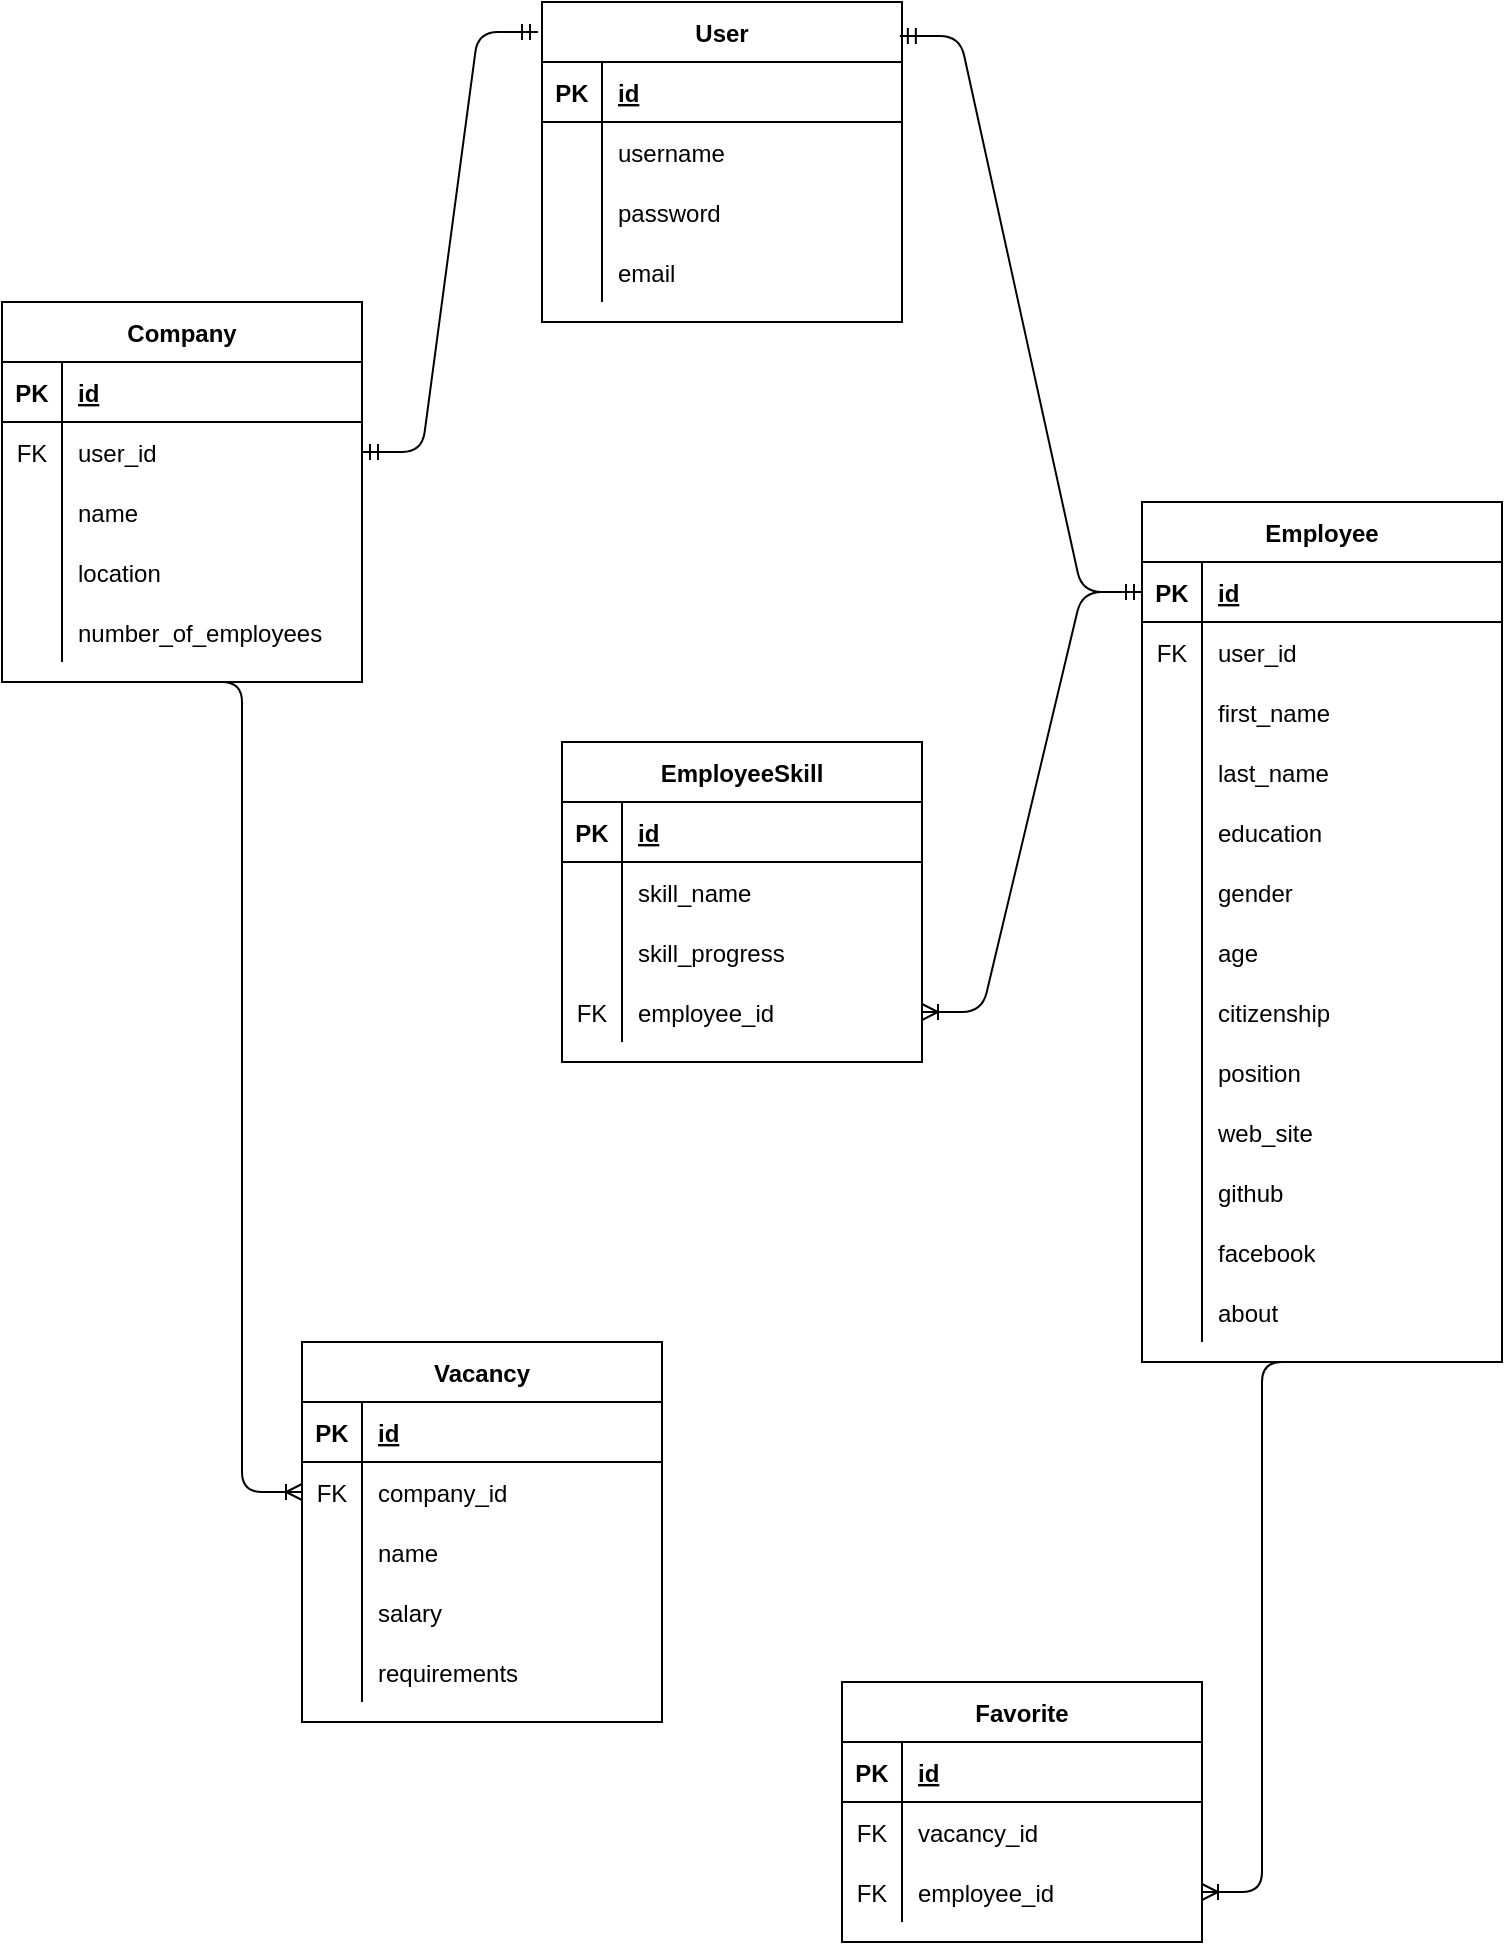 <mxfile version="14.7.7" type="github">
  <diagram id="R2lEEEUBdFMjLlhIrx00" name="Page-1">
    <mxGraphModel dx="1350" dy="737" grid="1" gridSize="10" guides="1" tooltips="1" connect="1" arrows="1" fold="1" page="1" pageScale="1" pageWidth="850" pageHeight="1100" math="0" shadow="0" extFonts="Permanent Marker^https://fonts.googleapis.com/css?family=Permanent+Marker">
      <root>
        <mxCell id="0" />
        <mxCell id="1" parent="0" />
        <mxCell id="vgdq0jmsnZgpoVYV3Y3M-1" value="User" style="shape=table;startSize=30;container=1;collapsible=1;childLayout=tableLayout;fixedRows=1;rowLines=0;fontStyle=1;align=center;resizeLast=1;" vertex="1" parent="1">
          <mxGeometry x="310" y="60" width="180" height="160" as="geometry" />
        </mxCell>
        <mxCell id="vgdq0jmsnZgpoVYV3Y3M-2" value="" style="shape=partialRectangle;collapsible=0;dropTarget=0;pointerEvents=0;fillColor=none;top=0;left=0;bottom=1;right=0;points=[[0,0.5],[1,0.5]];portConstraint=eastwest;" vertex="1" parent="vgdq0jmsnZgpoVYV3Y3M-1">
          <mxGeometry y="30" width="180" height="30" as="geometry" />
        </mxCell>
        <mxCell id="vgdq0jmsnZgpoVYV3Y3M-3" value="PK" style="shape=partialRectangle;connectable=0;fillColor=none;top=0;left=0;bottom=0;right=0;fontStyle=1;overflow=hidden;" vertex="1" parent="vgdq0jmsnZgpoVYV3Y3M-2">
          <mxGeometry width="30" height="30" as="geometry" />
        </mxCell>
        <mxCell id="vgdq0jmsnZgpoVYV3Y3M-4" value="id" style="shape=partialRectangle;connectable=0;fillColor=none;top=0;left=0;bottom=0;right=0;align=left;spacingLeft=6;fontStyle=5;overflow=hidden;" vertex="1" parent="vgdq0jmsnZgpoVYV3Y3M-2">
          <mxGeometry x="30" width="150" height="30" as="geometry" />
        </mxCell>
        <mxCell id="vgdq0jmsnZgpoVYV3Y3M-5" value="" style="shape=partialRectangle;collapsible=0;dropTarget=0;pointerEvents=0;fillColor=none;top=0;left=0;bottom=0;right=0;points=[[0,0.5],[1,0.5]];portConstraint=eastwest;" vertex="1" parent="vgdq0jmsnZgpoVYV3Y3M-1">
          <mxGeometry y="60" width="180" height="30" as="geometry" />
        </mxCell>
        <mxCell id="vgdq0jmsnZgpoVYV3Y3M-6" value="" style="shape=partialRectangle;connectable=0;fillColor=none;top=0;left=0;bottom=0;right=0;editable=1;overflow=hidden;" vertex="1" parent="vgdq0jmsnZgpoVYV3Y3M-5">
          <mxGeometry width="30" height="30" as="geometry" />
        </mxCell>
        <mxCell id="vgdq0jmsnZgpoVYV3Y3M-7" value="username" style="shape=partialRectangle;connectable=0;fillColor=none;top=0;left=0;bottom=0;right=0;align=left;spacingLeft=6;overflow=hidden;" vertex="1" parent="vgdq0jmsnZgpoVYV3Y3M-5">
          <mxGeometry x="30" width="150" height="30" as="geometry" />
        </mxCell>
        <mxCell id="vgdq0jmsnZgpoVYV3Y3M-8" value="" style="shape=partialRectangle;collapsible=0;dropTarget=0;pointerEvents=0;fillColor=none;top=0;left=0;bottom=0;right=0;points=[[0,0.5],[1,0.5]];portConstraint=eastwest;" vertex="1" parent="vgdq0jmsnZgpoVYV3Y3M-1">
          <mxGeometry y="90" width="180" height="30" as="geometry" />
        </mxCell>
        <mxCell id="vgdq0jmsnZgpoVYV3Y3M-9" value="" style="shape=partialRectangle;connectable=0;fillColor=none;top=0;left=0;bottom=0;right=0;editable=1;overflow=hidden;" vertex="1" parent="vgdq0jmsnZgpoVYV3Y3M-8">
          <mxGeometry width="30" height="30" as="geometry" />
        </mxCell>
        <mxCell id="vgdq0jmsnZgpoVYV3Y3M-10" value="password" style="shape=partialRectangle;connectable=0;fillColor=none;top=0;left=0;bottom=0;right=0;align=left;spacingLeft=6;overflow=hidden;" vertex="1" parent="vgdq0jmsnZgpoVYV3Y3M-8">
          <mxGeometry x="30" width="150" height="30" as="geometry" />
        </mxCell>
        <mxCell id="vgdq0jmsnZgpoVYV3Y3M-11" value="" style="shape=partialRectangle;collapsible=0;dropTarget=0;pointerEvents=0;fillColor=none;top=0;left=0;bottom=0;right=0;points=[[0,0.5],[1,0.5]];portConstraint=eastwest;" vertex="1" parent="vgdq0jmsnZgpoVYV3Y3M-1">
          <mxGeometry y="120" width="180" height="30" as="geometry" />
        </mxCell>
        <mxCell id="vgdq0jmsnZgpoVYV3Y3M-12" value="" style="shape=partialRectangle;connectable=0;fillColor=none;top=0;left=0;bottom=0;right=0;editable=1;overflow=hidden;" vertex="1" parent="vgdq0jmsnZgpoVYV3Y3M-11">
          <mxGeometry width="30" height="30" as="geometry" />
        </mxCell>
        <mxCell id="vgdq0jmsnZgpoVYV3Y3M-13" value="email" style="shape=partialRectangle;connectable=0;fillColor=none;top=0;left=0;bottom=0;right=0;align=left;spacingLeft=6;overflow=hidden;" vertex="1" parent="vgdq0jmsnZgpoVYV3Y3M-11">
          <mxGeometry x="30" width="150" height="30" as="geometry" />
        </mxCell>
        <mxCell id="vgdq0jmsnZgpoVYV3Y3M-27" value="Vacancy" style="shape=table;startSize=30;container=1;collapsible=1;childLayout=tableLayout;fixedRows=1;rowLines=0;fontStyle=1;align=center;resizeLast=1;" vertex="1" parent="1">
          <mxGeometry x="190" y="730" width="180" height="190" as="geometry" />
        </mxCell>
        <mxCell id="vgdq0jmsnZgpoVYV3Y3M-28" value="" style="shape=partialRectangle;collapsible=0;dropTarget=0;pointerEvents=0;fillColor=none;top=0;left=0;bottom=1;right=0;points=[[0,0.5],[1,0.5]];portConstraint=eastwest;" vertex="1" parent="vgdq0jmsnZgpoVYV3Y3M-27">
          <mxGeometry y="30" width="180" height="30" as="geometry" />
        </mxCell>
        <mxCell id="vgdq0jmsnZgpoVYV3Y3M-29" value="PK" style="shape=partialRectangle;connectable=0;fillColor=none;top=0;left=0;bottom=0;right=0;fontStyle=1;overflow=hidden;" vertex="1" parent="vgdq0jmsnZgpoVYV3Y3M-28">
          <mxGeometry width="30" height="30" as="geometry" />
        </mxCell>
        <mxCell id="vgdq0jmsnZgpoVYV3Y3M-30" value="id" style="shape=partialRectangle;connectable=0;fillColor=none;top=0;left=0;bottom=0;right=0;align=left;spacingLeft=6;fontStyle=5;overflow=hidden;" vertex="1" parent="vgdq0jmsnZgpoVYV3Y3M-28">
          <mxGeometry x="30" width="150" height="30" as="geometry" />
        </mxCell>
        <mxCell id="vgdq0jmsnZgpoVYV3Y3M-31" value="" style="shape=partialRectangle;collapsible=0;dropTarget=0;pointerEvents=0;fillColor=none;top=0;left=0;bottom=0;right=0;points=[[0,0.5],[1,0.5]];portConstraint=eastwest;" vertex="1" parent="vgdq0jmsnZgpoVYV3Y3M-27">
          <mxGeometry y="60" width="180" height="30" as="geometry" />
        </mxCell>
        <mxCell id="vgdq0jmsnZgpoVYV3Y3M-32" value="FK" style="shape=partialRectangle;connectable=0;fillColor=none;top=0;left=0;bottom=0;right=0;editable=1;overflow=hidden;" vertex="1" parent="vgdq0jmsnZgpoVYV3Y3M-31">
          <mxGeometry width="30" height="30" as="geometry" />
        </mxCell>
        <mxCell id="vgdq0jmsnZgpoVYV3Y3M-33" value="company_id" style="shape=partialRectangle;connectable=0;fillColor=none;top=0;left=0;bottom=0;right=0;align=left;spacingLeft=6;overflow=hidden;" vertex="1" parent="vgdq0jmsnZgpoVYV3Y3M-31">
          <mxGeometry x="30" width="150" height="30" as="geometry" />
        </mxCell>
        <mxCell id="vgdq0jmsnZgpoVYV3Y3M-34" value="" style="shape=partialRectangle;collapsible=0;dropTarget=0;pointerEvents=0;fillColor=none;top=0;left=0;bottom=0;right=0;points=[[0,0.5],[1,0.5]];portConstraint=eastwest;" vertex="1" parent="vgdq0jmsnZgpoVYV3Y3M-27">
          <mxGeometry y="90" width="180" height="30" as="geometry" />
        </mxCell>
        <mxCell id="vgdq0jmsnZgpoVYV3Y3M-35" value="" style="shape=partialRectangle;connectable=0;fillColor=none;top=0;left=0;bottom=0;right=0;editable=1;overflow=hidden;" vertex="1" parent="vgdq0jmsnZgpoVYV3Y3M-34">
          <mxGeometry width="30" height="30" as="geometry" />
        </mxCell>
        <mxCell id="vgdq0jmsnZgpoVYV3Y3M-36" value="name    " style="shape=partialRectangle;connectable=0;fillColor=none;top=0;left=0;bottom=0;right=0;align=left;spacingLeft=6;overflow=hidden;" vertex="1" parent="vgdq0jmsnZgpoVYV3Y3M-34">
          <mxGeometry x="30" width="150" height="30" as="geometry" />
        </mxCell>
        <mxCell id="vgdq0jmsnZgpoVYV3Y3M-37" value="" style="shape=partialRectangle;collapsible=0;dropTarget=0;pointerEvents=0;fillColor=none;top=0;left=0;bottom=0;right=0;points=[[0,0.5],[1,0.5]];portConstraint=eastwest;" vertex="1" parent="vgdq0jmsnZgpoVYV3Y3M-27">
          <mxGeometry y="120" width="180" height="30" as="geometry" />
        </mxCell>
        <mxCell id="vgdq0jmsnZgpoVYV3Y3M-38" value="" style="shape=partialRectangle;connectable=0;fillColor=none;top=0;left=0;bottom=0;right=0;editable=1;overflow=hidden;" vertex="1" parent="vgdq0jmsnZgpoVYV3Y3M-37">
          <mxGeometry width="30" height="30" as="geometry" />
        </mxCell>
        <mxCell id="vgdq0jmsnZgpoVYV3Y3M-39" value="salary    " style="shape=partialRectangle;connectable=0;fillColor=none;top=0;left=0;bottom=0;right=0;align=left;spacingLeft=6;overflow=hidden;" vertex="1" parent="vgdq0jmsnZgpoVYV3Y3M-37">
          <mxGeometry x="30" width="150" height="30" as="geometry" />
        </mxCell>
        <mxCell id="vgdq0jmsnZgpoVYV3Y3M-40" value="" style="shape=partialRectangle;collapsible=0;dropTarget=0;pointerEvents=0;fillColor=none;top=0;left=0;bottom=0;right=0;points=[[0,0.5],[1,0.5]];portConstraint=eastwest;" vertex="1" parent="vgdq0jmsnZgpoVYV3Y3M-27">
          <mxGeometry y="150" width="180" height="30" as="geometry" />
        </mxCell>
        <mxCell id="vgdq0jmsnZgpoVYV3Y3M-41" value="" style="shape=partialRectangle;connectable=0;fillColor=none;top=0;left=0;bottom=0;right=0;editable=1;overflow=hidden;" vertex="1" parent="vgdq0jmsnZgpoVYV3Y3M-40">
          <mxGeometry width="30" height="30" as="geometry" />
        </mxCell>
        <mxCell id="vgdq0jmsnZgpoVYV3Y3M-42" value="requirements" style="shape=partialRectangle;connectable=0;fillColor=none;top=0;left=0;bottom=0;right=0;align=left;spacingLeft=6;overflow=hidden;" vertex="1" parent="vgdq0jmsnZgpoVYV3Y3M-40">
          <mxGeometry x="30" width="150" height="30" as="geometry" />
        </mxCell>
        <mxCell id="vgdq0jmsnZgpoVYV3Y3M-43" value="Favorite" style="shape=table;startSize=30;container=1;collapsible=1;childLayout=tableLayout;fixedRows=1;rowLines=0;fontStyle=1;align=center;resizeLast=1;" vertex="1" parent="1">
          <mxGeometry x="460" y="900" width="180" height="130" as="geometry" />
        </mxCell>
        <mxCell id="vgdq0jmsnZgpoVYV3Y3M-44" value="" style="shape=partialRectangle;collapsible=0;dropTarget=0;pointerEvents=0;fillColor=none;top=0;left=0;bottom=1;right=0;points=[[0,0.5],[1,0.5]];portConstraint=eastwest;" vertex="1" parent="vgdq0jmsnZgpoVYV3Y3M-43">
          <mxGeometry y="30" width="180" height="30" as="geometry" />
        </mxCell>
        <mxCell id="vgdq0jmsnZgpoVYV3Y3M-45" value="PK" style="shape=partialRectangle;connectable=0;fillColor=none;top=0;left=0;bottom=0;right=0;fontStyle=1;overflow=hidden;" vertex="1" parent="vgdq0jmsnZgpoVYV3Y3M-44">
          <mxGeometry width="30" height="30" as="geometry" />
        </mxCell>
        <mxCell id="vgdq0jmsnZgpoVYV3Y3M-46" value="id" style="shape=partialRectangle;connectable=0;fillColor=none;top=0;left=0;bottom=0;right=0;align=left;spacingLeft=6;fontStyle=5;overflow=hidden;" vertex="1" parent="vgdq0jmsnZgpoVYV3Y3M-44">
          <mxGeometry x="30" width="150" height="30" as="geometry" />
        </mxCell>
        <mxCell id="vgdq0jmsnZgpoVYV3Y3M-47" value="" style="shape=partialRectangle;collapsible=0;dropTarget=0;pointerEvents=0;fillColor=none;top=0;left=0;bottom=0;right=0;points=[[0,0.5],[1,0.5]];portConstraint=eastwest;" vertex="1" parent="vgdq0jmsnZgpoVYV3Y3M-43">
          <mxGeometry y="60" width="180" height="30" as="geometry" />
        </mxCell>
        <mxCell id="vgdq0jmsnZgpoVYV3Y3M-48" value="FK" style="shape=partialRectangle;connectable=0;fillColor=none;top=0;left=0;bottom=0;right=0;editable=1;overflow=hidden;" vertex="1" parent="vgdq0jmsnZgpoVYV3Y3M-47">
          <mxGeometry width="30" height="30" as="geometry" />
        </mxCell>
        <mxCell id="vgdq0jmsnZgpoVYV3Y3M-49" value="vacancy_id" style="shape=partialRectangle;connectable=0;fillColor=none;top=0;left=0;bottom=0;right=0;align=left;spacingLeft=6;overflow=hidden;" vertex="1" parent="vgdq0jmsnZgpoVYV3Y3M-47">
          <mxGeometry x="30" width="150" height="30" as="geometry" />
        </mxCell>
        <mxCell id="vgdq0jmsnZgpoVYV3Y3M-50" value="" style="shape=partialRectangle;collapsible=0;dropTarget=0;pointerEvents=0;fillColor=none;top=0;left=0;bottom=0;right=0;points=[[0,0.5],[1,0.5]];portConstraint=eastwest;" vertex="1" parent="vgdq0jmsnZgpoVYV3Y3M-43">
          <mxGeometry y="90" width="180" height="30" as="geometry" />
        </mxCell>
        <mxCell id="vgdq0jmsnZgpoVYV3Y3M-51" value="FK" style="shape=partialRectangle;connectable=0;fillColor=none;top=0;left=0;bottom=0;right=0;editable=1;overflow=hidden;" vertex="1" parent="vgdq0jmsnZgpoVYV3Y3M-50">
          <mxGeometry width="30" height="30" as="geometry" />
        </mxCell>
        <mxCell id="vgdq0jmsnZgpoVYV3Y3M-52" value="employee_id" style="shape=partialRectangle;connectable=0;fillColor=none;top=0;left=0;bottom=0;right=0;align=left;spacingLeft=6;overflow=hidden;" vertex="1" parent="vgdq0jmsnZgpoVYV3Y3M-50">
          <mxGeometry x="30" width="150" height="30" as="geometry" />
        </mxCell>
        <mxCell id="vgdq0jmsnZgpoVYV3Y3M-56" value="EmployeeSkill" style="shape=table;startSize=30;container=1;collapsible=1;childLayout=tableLayout;fixedRows=1;rowLines=0;fontStyle=1;align=center;resizeLast=1;" vertex="1" parent="1">
          <mxGeometry x="320" y="430" width="180" height="160" as="geometry" />
        </mxCell>
        <mxCell id="vgdq0jmsnZgpoVYV3Y3M-57" value="" style="shape=partialRectangle;collapsible=0;dropTarget=0;pointerEvents=0;fillColor=none;top=0;left=0;bottom=1;right=0;points=[[0,0.5],[1,0.5]];portConstraint=eastwest;" vertex="1" parent="vgdq0jmsnZgpoVYV3Y3M-56">
          <mxGeometry y="30" width="180" height="30" as="geometry" />
        </mxCell>
        <mxCell id="vgdq0jmsnZgpoVYV3Y3M-58" value="PK" style="shape=partialRectangle;connectable=0;fillColor=none;top=0;left=0;bottom=0;right=0;fontStyle=1;overflow=hidden;" vertex="1" parent="vgdq0jmsnZgpoVYV3Y3M-57">
          <mxGeometry width="30" height="30" as="geometry" />
        </mxCell>
        <mxCell id="vgdq0jmsnZgpoVYV3Y3M-59" value="id" style="shape=partialRectangle;connectable=0;fillColor=none;top=0;left=0;bottom=0;right=0;align=left;spacingLeft=6;fontStyle=5;overflow=hidden;" vertex="1" parent="vgdq0jmsnZgpoVYV3Y3M-57">
          <mxGeometry x="30" width="150" height="30" as="geometry" />
        </mxCell>
        <mxCell id="vgdq0jmsnZgpoVYV3Y3M-60" value="" style="shape=partialRectangle;collapsible=0;dropTarget=0;pointerEvents=0;fillColor=none;top=0;left=0;bottom=0;right=0;points=[[0,0.5],[1,0.5]];portConstraint=eastwest;" vertex="1" parent="vgdq0jmsnZgpoVYV3Y3M-56">
          <mxGeometry y="60" width="180" height="30" as="geometry" />
        </mxCell>
        <mxCell id="vgdq0jmsnZgpoVYV3Y3M-61" value="" style="shape=partialRectangle;connectable=0;fillColor=none;top=0;left=0;bottom=0;right=0;editable=1;overflow=hidden;" vertex="1" parent="vgdq0jmsnZgpoVYV3Y3M-60">
          <mxGeometry width="30" height="30" as="geometry" />
        </mxCell>
        <mxCell id="vgdq0jmsnZgpoVYV3Y3M-62" value="skill_name" style="shape=partialRectangle;connectable=0;fillColor=none;top=0;left=0;bottom=0;right=0;align=left;spacingLeft=6;overflow=hidden;" vertex="1" parent="vgdq0jmsnZgpoVYV3Y3M-60">
          <mxGeometry x="30" width="150" height="30" as="geometry" />
        </mxCell>
        <mxCell id="vgdq0jmsnZgpoVYV3Y3M-63" value="" style="shape=partialRectangle;collapsible=0;dropTarget=0;pointerEvents=0;fillColor=none;top=0;left=0;bottom=0;right=0;points=[[0,0.5],[1,0.5]];portConstraint=eastwest;" vertex="1" parent="vgdq0jmsnZgpoVYV3Y3M-56">
          <mxGeometry y="90" width="180" height="30" as="geometry" />
        </mxCell>
        <mxCell id="vgdq0jmsnZgpoVYV3Y3M-64" value="" style="shape=partialRectangle;connectable=0;fillColor=none;top=0;left=0;bottom=0;right=0;editable=1;overflow=hidden;" vertex="1" parent="vgdq0jmsnZgpoVYV3Y3M-63">
          <mxGeometry width="30" height="30" as="geometry" />
        </mxCell>
        <mxCell id="vgdq0jmsnZgpoVYV3Y3M-65" value="skill_progress" style="shape=partialRectangle;connectable=0;fillColor=none;top=0;left=0;bottom=0;right=0;align=left;spacingLeft=6;overflow=hidden;" vertex="1" parent="vgdq0jmsnZgpoVYV3Y3M-63">
          <mxGeometry x="30" width="150" height="30" as="geometry" />
        </mxCell>
        <mxCell id="vgdq0jmsnZgpoVYV3Y3M-66" value="" style="shape=partialRectangle;collapsible=0;dropTarget=0;pointerEvents=0;fillColor=none;top=0;left=0;bottom=0;right=0;points=[[0,0.5],[1,0.5]];portConstraint=eastwest;" vertex="1" parent="vgdq0jmsnZgpoVYV3Y3M-56">
          <mxGeometry y="120" width="180" height="30" as="geometry" />
        </mxCell>
        <mxCell id="vgdq0jmsnZgpoVYV3Y3M-67" value="FK" style="shape=partialRectangle;connectable=0;fillColor=none;top=0;left=0;bottom=0;right=0;editable=1;overflow=hidden;" vertex="1" parent="vgdq0jmsnZgpoVYV3Y3M-66">
          <mxGeometry width="30" height="30" as="geometry" />
        </mxCell>
        <mxCell id="vgdq0jmsnZgpoVYV3Y3M-68" value="employee_id" style="shape=partialRectangle;connectable=0;fillColor=none;top=0;left=0;bottom=0;right=0;align=left;spacingLeft=6;overflow=hidden;" vertex="1" parent="vgdq0jmsnZgpoVYV3Y3M-66">
          <mxGeometry x="30" width="150" height="30" as="geometry" />
        </mxCell>
        <mxCell id="vgdq0jmsnZgpoVYV3Y3M-69" value="Employee" style="shape=table;startSize=30;container=1;collapsible=1;childLayout=tableLayout;fixedRows=1;rowLines=0;fontStyle=1;align=center;resizeLast=1;" vertex="1" parent="1">
          <mxGeometry x="610" y="310" width="180" height="430" as="geometry" />
        </mxCell>
        <mxCell id="vgdq0jmsnZgpoVYV3Y3M-70" value="" style="shape=partialRectangle;collapsible=0;dropTarget=0;pointerEvents=0;fillColor=none;top=0;left=0;bottom=1;right=0;points=[[0,0.5],[1,0.5]];portConstraint=eastwest;" vertex="1" parent="vgdq0jmsnZgpoVYV3Y3M-69">
          <mxGeometry y="30" width="180" height="30" as="geometry" />
        </mxCell>
        <mxCell id="vgdq0jmsnZgpoVYV3Y3M-71" value="PK" style="shape=partialRectangle;connectable=0;fillColor=none;top=0;left=0;bottom=0;right=0;fontStyle=1;overflow=hidden;" vertex="1" parent="vgdq0jmsnZgpoVYV3Y3M-70">
          <mxGeometry width="30" height="30" as="geometry" />
        </mxCell>
        <mxCell id="vgdq0jmsnZgpoVYV3Y3M-72" value="id" style="shape=partialRectangle;connectable=0;fillColor=none;top=0;left=0;bottom=0;right=0;align=left;spacingLeft=6;fontStyle=5;overflow=hidden;" vertex="1" parent="vgdq0jmsnZgpoVYV3Y3M-70">
          <mxGeometry x="30" width="150" height="30" as="geometry" />
        </mxCell>
        <mxCell id="vgdq0jmsnZgpoVYV3Y3M-73" value="" style="shape=partialRectangle;collapsible=0;dropTarget=0;pointerEvents=0;fillColor=none;top=0;left=0;bottom=0;right=0;points=[[0,0.5],[1,0.5]];portConstraint=eastwest;" vertex="1" parent="vgdq0jmsnZgpoVYV3Y3M-69">
          <mxGeometry y="60" width="180" height="30" as="geometry" />
        </mxCell>
        <mxCell id="vgdq0jmsnZgpoVYV3Y3M-74" value="FK" style="shape=partialRectangle;connectable=0;fillColor=none;top=0;left=0;bottom=0;right=0;editable=1;overflow=hidden;" vertex="1" parent="vgdq0jmsnZgpoVYV3Y3M-73">
          <mxGeometry width="30" height="30" as="geometry" />
        </mxCell>
        <mxCell id="vgdq0jmsnZgpoVYV3Y3M-75" value="user_id" style="shape=partialRectangle;connectable=0;fillColor=none;top=0;left=0;bottom=0;right=0;align=left;spacingLeft=6;overflow=hidden;" vertex="1" parent="vgdq0jmsnZgpoVYV3Y3M-73">
          <mxGeometry x="30" width="150" height="30" as="geometry" />
        </mxCell>
        <mxCell id="vgdq0jmsnZgpoVYV3Y3M-76" value="" style="shape=partialRectangle;collapsible=0;dropTarget=0;pointerEvents=0;fillColor=none;top=0;left=0;bottom=0;right=0;points=[[0,0.5],[1,0.5]];portConstraint=eastwest;" vertex="1" parent="vgdq0jmsnZgpoVYV3Y3M-69">
          <mxGeometry y="90" width="180" height="30" as="geometry" />
        </mxCell>
        <mxCell id="vgdq0jmsnZgpoVYV3Y3M-77" value="" style="shape=partialRectangle;connectable=0;fillColor=none;top=0;left=0;bottom=0;right=0;editable=1;overflow=hidden;" vertex="1" parent="vgdq0jmsnZgpoVYV3Y3M-76">
          <mxGeometry width="30" height="30" as="geometry" />
        </mxCell>
        <mxCell id="vgdq0jmsnZgpoVYV3Y3M-78" value="first_name" style="shape=partialRectangle;connectable=0;fillColor=none;top=0;left=0;bottom=0;right=0;align=left;spacingLeft=6;overflow=hidden;" vertex="1" parent="vgdq0jmsnZgpoVYV3Y3M-76">
          <mxGeometry x="30" width="150" height="30" as="geometry" />
        </mxCell>
        <mxCell id="vgdq0jmsnZgpoVYV3Y3M-79" value="" style="shape=partialRectangle;collapsible=0;dropTarget=0;pointerEvents=0;fillColor=none;top=0;left=0;bottom=0;right=0;points=[[0,0.5],[1,0.5]];portConstraint=eastwest;" vertex="1" parent="vgdq0jmsnZgpoVYV3Y3M-69">
          <mxGeometry y="120" width="180" height="30" as="geometry" />
        </mxCell>
        <mxCell id="vgdq0jmsnZgpoVYV3Y3M-80" value="" style="shape=partialRectangle;connectable=0;fillColor=none;top=0;left=0;bottom=0;right=0;editable=1;overflow=hidden;" vertex="1" parent="vgdq0jmsnZgpoVYV3Y3M-79">
          <mxGeometry width="30" height="30" as="geometry" />
        </mxCell>
        <mxCell id="vgdq0jmsnZgpoVYV3Y3M-81" value="last_name" style="shape=partialRectangle;connectable=0;fillColor=none;top=0;left=0;bottom=0;right=0;align=left;spacingLeft=6;overflow=hidden;" vertex="1" parent="vgdq0jmsnZgpoVYV3Y3M-79">
          <mxGeometry x="30" width="150" height="30" as="geometry" />
        </mxCell>
        <mxCell id="vgdq0jmsnZgpoVYV3Y3M-82" value="" style="shape=partialRectangle;collapsible=0;dropTarget=0;pointerEvents=0;fillColor=none;top=0;left=0;bottom=0;right=0;points=[[0,0.5],[1,0.5]];portConstraint=eastwest;" vertex="1" parent="vgdq0jmsnZgpoVYV3Y3M-69">
          <mxGeometry y="150" width="180" height="30" as="geometry" />
        </mxCell>
        <mxCell id="vgdq0jmsnZgpoVYV3Y3M-83" value="" style="shape=partialRectangle;connectable=0;fillColor=none;top=0;left=0;bottom=0;right=0;editable=1;overflow=hidden;" vertex="1" parent="vgdq0jmsnZgpoVYV3Y3M-82">
          <mxGeometry width="30" height="30" as="geometry" />
        </mxCell>
        <mxCell id="vgdq0jmsnZgpoVYV3Y3M-84" value="education" style="shape=partialRectangle;connectable=0;fillColor=none;top=0;left=0;bottom=0;right=0;align=left;spacingLeft=6;overflow=hidden;" vertex="1" parent="vgdq0jmsnZgpoVYV3Y3M-82">
          <mxGeometry x="30" width="150" height="30" as="geometry" />
        </mxCell>
        <mxCell id="vgdq0jmsnZgpoVYV3Y3M-85" value="" style="shape=partialRectangle;collapsible=0;dropTarget=0;pointerEvents=0;fillColor=none;top=0;left=0;bottom=0;right=0;points=[[0,0.5],[1,0.5]];portConstraint=eastwest;" vertex="1" parent="vgdq0jmsnZgpoVYV3Y3M-69">
          <mxGeometry y="180" width="180" height="30" as="geometry" />
        </mxCell>
        <mxCell id="vgdq0jmsnZgpoVYV3Y3M-86" value="" style="shape=partialRectangle;connectable=0;fillColor=none;top=0;left=0;bottom=0;right=0;editable=1;overflow=hidden;" vertex="1" parent="vgdq0jmsnZgpoVYV3Y3M-85">
          <mxGeometry width="30" height="30" as="geometry" />
        </mxCell>
        <mxCell id="vgdq0jmsnZgpoVYV3Y3M-87" value="gender" style="shape=partialRectangle;connectable=0;fillColor=none;top=0;left=0;bottom=0;right=0;align=left;spacingLeft=6;overflow=hidden;" vertex="1" parent="vgdq0jmsnZgpoVYV3Y3M-85">
          <mxGeometry x="30" width="150" height="30" as="geometry" />
        </mxCell>
        <mxCell id="vgdq0jmsnZgpoVYV3Y3M-88" value="" style="shape=partialRectangle;collapsible=0;dropTarget=0;pointerEvents=0;fillColor=none;top=0;left=0;bottom=0;right=0;points=[[0,0.5],[1,0.5]];portConstraint=eastwest;" vertex="1" parent="vgdq0jmsnZgpoVYV3Y3M-69">
          <mxGeometry y="210" width="180" height="30" as="geometry" />
        </mxCell>
        <mxCell id="vgdq0jmsnZgpoVYV3Y3M-89" value="" style="shape=partialRectangle;connectable=0;fillColor=none;top=0;left=0;bottom=0;right=0;editable=1;overflow=hidden;" vertex="1" parent="vgdq0jmsnZgpoVYV3Y3M-88">
          <mxGeometry width="30" height="30" as="geometry" />
        </mxCell>
        <mxCell id="vgdq0jmsnZgpoVYV3Y3M-90" value="age" style="shape=partialRectangle;connectable=0;fillColor=none;top=0;left=0;bottom=0;right=0;align=left;spacingLeft=6;overflow=hidden;" vertex="1" parent="vgdq0jmsnZgpoVYV3Y3M-88">
          <mxGeometry x="30" width="150" height="30" as="geometry" />
        </mxCell>
        <mxCell id="vgdq0jmsnZgpoVYV3Y3M-91" value="" style="shape=partialRectangle;collapsible=0;dropTarget=0;pointerEvents=0;fillColor=none;top=0;left=0;bottom=0;right=0;points=[[0,0.5],[1,0.5]];portConstraint=eastwest;" vertex="1" parent="vgdq0jmsnZgpoVYV3Y3M-69">
          <mxGeometry y="240" width="180" height="30" as="geometry" />
        </mxCell>
        <mxCell id="vgdq0jmsnZgpoVYV3Y3M-92" value="" style="shape=partialRectangle;connectable=0;fillColor=none;top=0;left=0;bottom=0;right=0;editable=1;overflow=hidden;" vertex="1" parent="vgdq0jmsnZgpoVYV3Y3M-91">
          <mxGeometry width="30" height="30" as="geometry" />
        </mxCell>
        <mxCell id="vgdq0jmsnZgpoVYV3Y3M-93" value="citizenship" style="shape=partialRectangle;connectable=0;fillColor=none;top=0;left=0;bottom=0;right=0;align=left;spacingLeft=6;overflow=hidden;" vertex="1" parent="vgdq0jmsnZgpoVYV3Y3M-91">
          <mxGeometry x="30" width="150" height="30" as="geometry" />
        </mxCell>
        <mxCell id="vgdq0jmsnZgpoVYV3Y3M-94" value="" style="shape=partialRectangle;collapsible=0;dropTarget=0;pointerEvents=0;fillColor=none;top=0;left=0;bottom=0;right=0;points=[[0,0.5],[1,0.5]];portConstraint=eastwest;" vertex="1" parent="vgdq0jmsnZgpoVYV3Y3M-69">
          <mxGeometry y="270" width="180" height="30" as="geometry" />
        </mxCell>
        <mxCell id="vgdq0jmsnZgpoVYV3Y3M-95" value="" style="shape=partialRectangle;connectable=0;fillColor=none;top=0;left=0;bottom=0;right=0;editable=1;overflow=hidden;" vertex="1" parent="vgdq0jmsnZgpoVYV3Y3M-94">
          <mxGeometry width="30" height="30" as="geometry" />
        </mxCell>
        <mxCell id="vgdq0jmsnZgpoVYV3Y3M-96" value="position" style="shape=partialRectangle;connectable=0;fillColor=none;top=0;left=0;bottom=0;right=0;align=left;spacingLeft=6;overflow=hidden;" vertex="1" parent="vgdq0jmsnZgpoVYV3Y3M-94">
          <mxGeometry x="30" width="150" height="30" as="geometry" />
        </mxCell>
        <mxCell id="vgdq0jmsnZgpoVYV3Y3M-97" value="" style="shape=partialRectangle;collapsible=0;dropTarget=0;pointerEvents=0;fillColor=none;top=0;left=0;bottom=0;right=0;points=[[0,0.5],[1,0.5]];portConstraint=eastwest;" vertex="1" parent="vgdq0jmsnZgpoVYV3Y3M-69">
          <mxGeometry y="300" width="180" height="30" as="geometry" />
        </mxCell>
        <mxCell id="vgdq0jmsnZgpoVYV3Y3M-98" value="" style="shape=partialRectangle;connectable=0;fillColor=none;top=0;left=0;bottom=0;right=0;editable=1;overflow=hidden;" vertex="1" parent="vgdq0jmsnZgpoVYV3Y3M-97">
          <mxGeometry width="30" height="30" as="geometry" />
        </mxCell>
        <mxCell id="vgdq0jmsnZgpoVYV3Y3M-99" value="web_site" style="shape=partialRectangle;connectable=0;fillColor=none;top=0;left=0;bottom=0;right=0;align=left;spacingLeft=6;overflow=hidden;" vertex="1" parent="vgdq0jmsnZgpoVYV3Y3M-97">
          <mxGeometry x="30" width="150" height="30" as="geometry" />
        </mxCell>
        <mxCell id="vgdq0jmsnZgpoVYV3Y3M-100" value="" style="shape=partialRectangle;collapsible=0;dropTarget=0;pointerEvents=0;fillColor=none;top=0;left=0;bottom=0;right=0;points=[[0,0.5],[1,0.5]];portConstraint=eastwest;" vertex="1" parent="vgdq0jmsnZgpoVYV3Y3M-69">
          <mxGeometry y="330" width="180" height="30" as="geometry" />
        </mxCell>
        <mxCell id="vgdq0jmsnZgpoVYV3Y3M-101" value="" style="shape=partialRectangle;connectable=0;fillColor=none;top=0;left=0;bottom=0;right=0;editable=1;overflow=hidden;" vertex="1" parent="vgdq0jmsnZgpoVYV3Y3M-100">
          <mxGeometry width="30" height="30" as="geometry" />
        </mxCell>
        <mxCell id="vgdq0jmsnZgpoVYV3Y3M-102" value="github" style="shape=partialRectangle;connectable=0;fillColor=none;top=0;left=0;bottom=0;right=0;align=left;spacingLeft=6;overflow=hidden;" vertex="1" parent="vgdq0jmsnZgpoVYV3Y3M-100">
          <mxGeometry x="30" width="150" height="30" as="geometry" />
        </mxCell>
        <mxCell id="vgdq0jmsnZgpoVYV3Y3M-103" value="" style="shape=partialRectangle;collapsible=0;dropTarget=0;pointerEvents=0;fillColor=none;top=0;left=0;bottom=0;right=0;points=[[0,0.5],[1,0.5]];portConstraint=eastwest;" vertex="1" parent="vgdq0jmsnZgpoVYV3Y3M-69">
          <mxGeometry y="360" width="180" height="30" as="geometry" />
        </mxCell>
        <mxCell id="vgdq0jmsnZgpoVYV3Y3M-104" value="" style="shape=partialRectangle;connectable=0;fillColor=none;top=0;left=0;bottom=0;right=0;editable=1;overflow=hidden;" vertex="1" parent="vgdq0jmsnZgpoVYV3Y3M-103">
          <mxGeometry width="30" height="30" as="geometry" />
        </mxCell>
        <mxCell id="vgdq0jmsnZgpoVYV3Y3M-105" value="facebook" style="shape=partialRectangle;connectable=0;fillColor=none;top=0;left=0;bottom=0;right=0;align=left;spacingLeft=6;overflow=hidden;" vertex="1" parent="vgdq0jmsnZgpoVYV3Y3M-103">
          <mxGeometry x="30" width="150" height="30" as="geometry" />
        </mxCell>
        <mxCell id="vgdq0jmsnZgpoVYV3Y3M-106" value="" style="shape=partialRectangle;collapsible=0;dropTarget=0;pointerEvents=0;fillColor=none;top=0;left=0;bottom=0;right=0;points=[[0,0.5],[1,0.5]];portConstraint=eastwest;" vertex="1" parent="vgdq0jmsnZgpoVYV3Y3M-69">
          <mxGeometry y="390" width="180" height="30" as="geometry" />
        </mxCell>
        <mxCell id="vgdq0jmsnZgpoVYV3Y3M-107" value="" style="shape=partialRectangle;connectable=0;fillColor=none;top=0;left=0;bottom=0;right=0;editable=1;overflow=hidden;" vertex="1" parent="vgdq0jmsnZgpoVYV3Y3M-106">
          <mxGeometry width="30" height="30" as="geometry" />
        </mxCell>
        <mxCell id="vgdq0jmsnZgpoVYV3Y3M-108" value="about" style="shape=partialRectangle;connectable=0;fillColor=none;top=0;left=0;bottom=0;right=0;align=left;spacingLeft=6;overflow=hidden;" vertex="1" parent="vgdq0jmsnZgpoVYV3Y3M-106">
          <mxGeometry x="30" width="150" height="30" as="geometry" />
        </mxCell>
        <mxCell id="vgdq0jmsnZgpoVYV3Y3M-109" value="Company" style="shape=table;startSize=30;container=1;collapsible=1;childLayout=tableLayout;fixedRows=1;rowLines=0;fontStyle=1;align=center;resizeLast=1;" vertex="1" parent="1">
          <mxGeometry x="40" y="210" width="180" height="190" as="geometry" />
        </mxCell>
        <mxCell id="vgdq0jmsnZgpoVYV3Y3M-110" value="" style="shape=partialRectangle;collapsible=0;dropTarget=0;pointerEvents=0;fillColor=none;top=0;left=0;bottom=1;right=0;points=[[0,0.5],[1,0.5]];portConstraint=eastwest;" vertex="1" parent="vgdq0jmsnZgpoVYV3Y3M-109">
          <mxGeometry y="30" width="180" height="30" as="geometry" />
        </mxCell>
        <mxCell id="vgdq0jmsnZgpoVYV3Y3M-111" value="PK" style="shape=partialRectangle;connectable=0;fillColor=none;top=0;left=0;bottom=0;right=0;fontStyle=1;overflow=hidden;" vertex="1" parent="vgdq0jmsnZgpoVYV3Y3M-110">
          <mxGeometry width="30" height="30" as="geometry" />
        </mxCell>
        <mxCell id="vgdq0jmsnZgpoVYV3Y3M-112" value="id" style="shape=partialRectangle;connectable=0;fillColor=none;top=0;left=0;bottom=0;right=0;align=left;spacingLeft=6;fontStyle=5;overflow=hidden;" vertex="1" parent="vgdq0jmsnZgpoVYV3Y3M-110">
          <mxGeometry x="30" width="150" height="30" as="geometry" />
        </mxCell>
        <mxCell id="vgdq0jmsnZgpoVYV3Y3M-113" value="" style="shape=partialRectangle;collapsible=0;dropTarget=0;pointerEvents=0;fillColor=none;top=0;left=0;bottom=0;right=0;points=[[0,0.5],[1,0.5]];portConstraint=eastwest;" vertex="1" parent="vgdq0jmsnZgpoVYV3Y3M-109">
          <mxGeometry y="60" width="180" height="30" as="geometry" />
        </mxCell>
        <mxCell id="vgdq0jmsnZgpoVYV3Y3M-114" value="FK" style="shape=partialRectangle;connectable=0;fillColor=none;top=0;left=0;bottom=0;right=0;editable=1;overflow=hidden;" vertex="1" parent="vgdq0jmsnZgpoVYV3Y3M-113">
          <mxGeometry width="30" height="30" as="geometry" />
        </mxCell>
        <mxCell id="vgdq0jmsnZgpoVYV3Y3M-115" value="user_id" style="shape=partialRectangle;connectable=0;fillColor=none;top=0;left=0;bottom=0;right=0;align=left;spacingLeft=6;overflow=hidden;" vertex="1" parent="vgdq0jmsnZgpoVYV3Y3M-113">
          <mxGeometry x="30" width="150" height="30" as="geometry" />
        </mxCell>
        <mxCell id="vgdq0jmsnZgpoVYV3Y3M-116" value="" style="shape=partialRectangle;collapsible=0;dropTarget=0;pointerEvents=0;fillColor=none;top=0;left=0;bottom=0;right=0;points=[[0,0.5],[1,0.5]];portConstraint=eastwest;" vertex="1" parent="vgdq0jmsnZgpoVYV3Y3M-109">
          <mxGeometry y="90" width="180" height="30" as="geometry" />
        </mxCell>
        <mxCell id="vgdq0jmsnZgpoVYV3Y3M-117" value="" style="shape=partialRectangle;connectable=0;fillColor=none;top=0;left=0;bottom=0;right=0;editable=1;overflow=hidden;" vertex="1" parent="vgdq0jmsnZgpoVYV3Y3M-116">
          <mxGeometry width="30" height="30" as="geometry" />
        </mxCell>
        <mxCell id="vgdq0jmsnZgpoVYV3Y3M-118" value="name" style="shape=partialRectangle;connectable=0;fillColor=none;top=0;left=0;bottom=0;right=0;align=left;spacingLeft=6;overflow=hidden;" vertex="1" parent="vgdq0jmsnZgpoVYV3Y3M-116">
          <mxGeometry x="30" width="150" height="30" as="geometry" />
        </mxCell>
        <mxCell id="vgdq0jmsnZgpoVYV3Y3M-119" value="" style="shape=partialRectangle;collapsible=0;dropTarget=0;pointerEvents=0;fillColor=none;top=0;left=0;bottom=0;right=0;points=[[0,0.5],[1,0.5]];portConstraint=eastwest;" vertex="1" parent="vgdq0jmsnZgpoVYV3Y3M-109">
          <mxGeometry y="120" width="180" height="30" as="geometry" />
        </mxCell>
        <mxCell id="vgdq0jmsnZgpoVYV3Y3M-120" value="" style="shape=partialRectangle;connectable=0;fillColor=none;top=0;left=0;bottom=0;right=0;editable=1;overflow=hidden;" vertex="1" parent="vgdq0jmsnZgpoVYV3Y3M-119">
          <mxGeometry width="30" height="30" as="geometry" />
        </mxCell>
        <mxCell id="vgdq0jmsnZgpoVYV3Y3M-121" value="location" style="shape=partialRectangle;connectable=0;fillColor=none;top=0;left=0;bottom=0;right=0;align=left;spacingLeft=6;overflow=hidden;" vertex="1" parent="vgdq0jmsnZgpoVYV3Y3M-119">
          <mxGeometry x="30" width="150" height="30" as="geometry" />
        </mxCell>
        <mxCell id="vgdq0jmsnZgpoVYV3Y3M-122" value="" style="shape=partialRectangle;collapsible=0;dropTarget=0;pointerEvents=0;fillColor=none;top=0;left=0;bottom=0;right=0;points=[[0,0.5],[1,0.5]];portConstraint=eastwest;" vertex="1" parent="vgdq0jmsnZgpoVYV3Y3M-109">
          <mxGeometry y="150" width="180" height="30" as="geometry" />
        </mxCell>
        <mxCell id="vgdq0jmsnZgpoVYV3Y3M-123" value="" style="shape=partialRectangle;connectable=0;fillColor=none;top=0;left=0;bottom=0;right=0;editable=1;overflow=hidden;" vertex="1" parent="vgdq0jmsnZgpoVYV3Y3M-122">
          <mxGeometry width="30" height="30" as="geometry" />
        </mxCell>
        <mxCell id="vgdq0jmsnZgpoVYV3Y3M-124" value="number_of_employees" style="shape=partialRectangle;connectable=0;fillColor=none;top=0;left=0;bottom=0;right=0;align=left;spacingLeft=6;overflow=hidden;" vertex="1" parent="vgdq0jmsnZgpoVYV3Y3M-122">
          <mxGeometry x="30" width="150" height="30" as="geometry" />
        </mxCell>
        <mxCell id="vgdq0jmsnZgpoVYV3Y3M-125" value="" style="edgeStyle=entityRelationEdgeStyle;fontSize=12;html=1;endArrow=ERmandOne;startArrow=ERmandOne;exitX=1;exitY=0.5;exitDx=0;exitDy=0;entryX=-0.011;entryY=0.094;entryDx=0;entryDy=0;entryPerimeter=0;" edge="1" parent="1" source="vgdq0jmsnZgpoVYV3Y3M-113" target="vgdq0jmsnZgpoVYV3Y3M-1">
          <mxGeometry width="100" height="100" relative="1" as="geometry">
            <mxPoint x="370" y="480" as="sourcePoint" />
            <mxPoint x="470" y="380" as="targetPoint" />
          </mxGeometry>
        </mxCell>
        <mxCell id="vgdq0jmsnZgpoVYV3Y3M-126" value="" style="edgeStyle=entityRelationEdgeStyle;fontSize=12;html=1;endArrow=ERmandOne;startArrow=ERmandOne;entryX=0;entryY=0.5;entryDx=0;entryDy=0;exitX=0.994;exitY=0.106;exitDx=0;exitDy=0;exitPerimeter=0;" edge="1" parent="1" source="vgdq0jmsnZgpoVYV3Y3M-1" target="vgdq0jmsnZgpoVYV3Y3M-70">
          <mxGeometry width="100" height="100" relative="1" as="geometry">
            <mxPoint x="370" y="480" as="sourcePoint" />
            <mxPoint x="470" y="380" as="targetPoint" />
          </mxGeometry>
        </mxCell>
        <mxCell id="vgdq0jmsnZgpoVYV3Y3M-130" value="" style="edgeStyle=entityRelationEdgeStyle;fontSize=12;html=1;endArrow=ERoneToMany;exitX=0.5;exitY=1;exitDx=0;exitDy=0;entryX=0;entryY=0.5;entryDx=0;entryDy=0;" edge="1" parent="1" source="vgdq0jmsnZgpoVYV3Y3M-109" target="vgdq0jmsnZgpoVYV3Y3M-31">
          <mxGeometry width="100" height="100" relative="1" as="geometry">
            <mxPoint x="370" y="800" as="sourcePoint" />
            <mxPoint x="470" y="700" as="targetPoint" />
          </mxGeometry>
        </mxCell>
        <mxCell id="vgdq0jmsnZgpoVYV3Y3M-131" value="" style="edgeStyle=entityRelationEdgeStyle;fontSize=12;html=1;endArrow=ERoneToMany;exitX=0;exitY=0.5;exitDx=0;exitDy=0;entryX=1;entryY=0.5;entryDx=0;entryDy=0;" edge="1" parent="1" source="vgdq0jmsnZgpoVYV3Y3M-70" target="vgdq0jmsnZgpoVYV3Y3M-66">
          <mxGeometry width="100" height="100" relative="1" as="geometry">
            <mxPoint x="370" y="690" as="sourcePoint" />
            <mxPoint x="470" y="590" as="targetPoint" />
          </mxGeometry>
        </mxCell>
        <mxCell id="vgdq0jmsnZgpoVYV3Y3M-132" value="" style="edgeStyle=entityRelationEdgeStyle;fontSize=12;html=1;endArrow=ERoneToMany;exitX=0.5;exitY=1;exitDx=0;exitDy=0;entryX=1;entryY=0.5;entryDx=0;entryDy=0;" edge="1" parent="1" source="vgdq0jmsnZgpoVYV3Y3M-69" target="vgdq0jmsnZgpoVYV3Y3M-50">
          <mxGeometry width="100" height="100" relative="1" as="geometry">
            <mxPoint x="370" y="900" as="sourcePoint" />
            <mxPoint x="470" y="800" as="targetPoint" />
          </mxGeometry>
        </mxCell>
      </root>
    </mxGraphModel>
  </diagram>
</mxfile>
